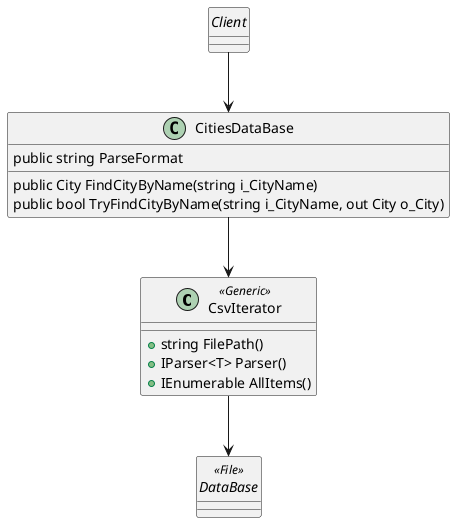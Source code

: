 @startuml
    class CsvIterator <<Generic>>
    {
        + string FilePath()
        + IParser<T> Parser()
        + IEnumerable AllItems()
    }
    
     class CitiesDataBase
     {
            public string ParseFormat
            public City FindCityByName(string i_CityName)
            public bool TryFindCityByName(string i_CityName, out City o_City)
     }
     
     abstract Client{}
     abstract DataBase<<File>>{}

     hide DataBase circle
     hide Client circle
     Client --> CitiesDataBase
     CitiesDataBase --> CsvIterator
     CsvIterator -->DataBase

@enduml
